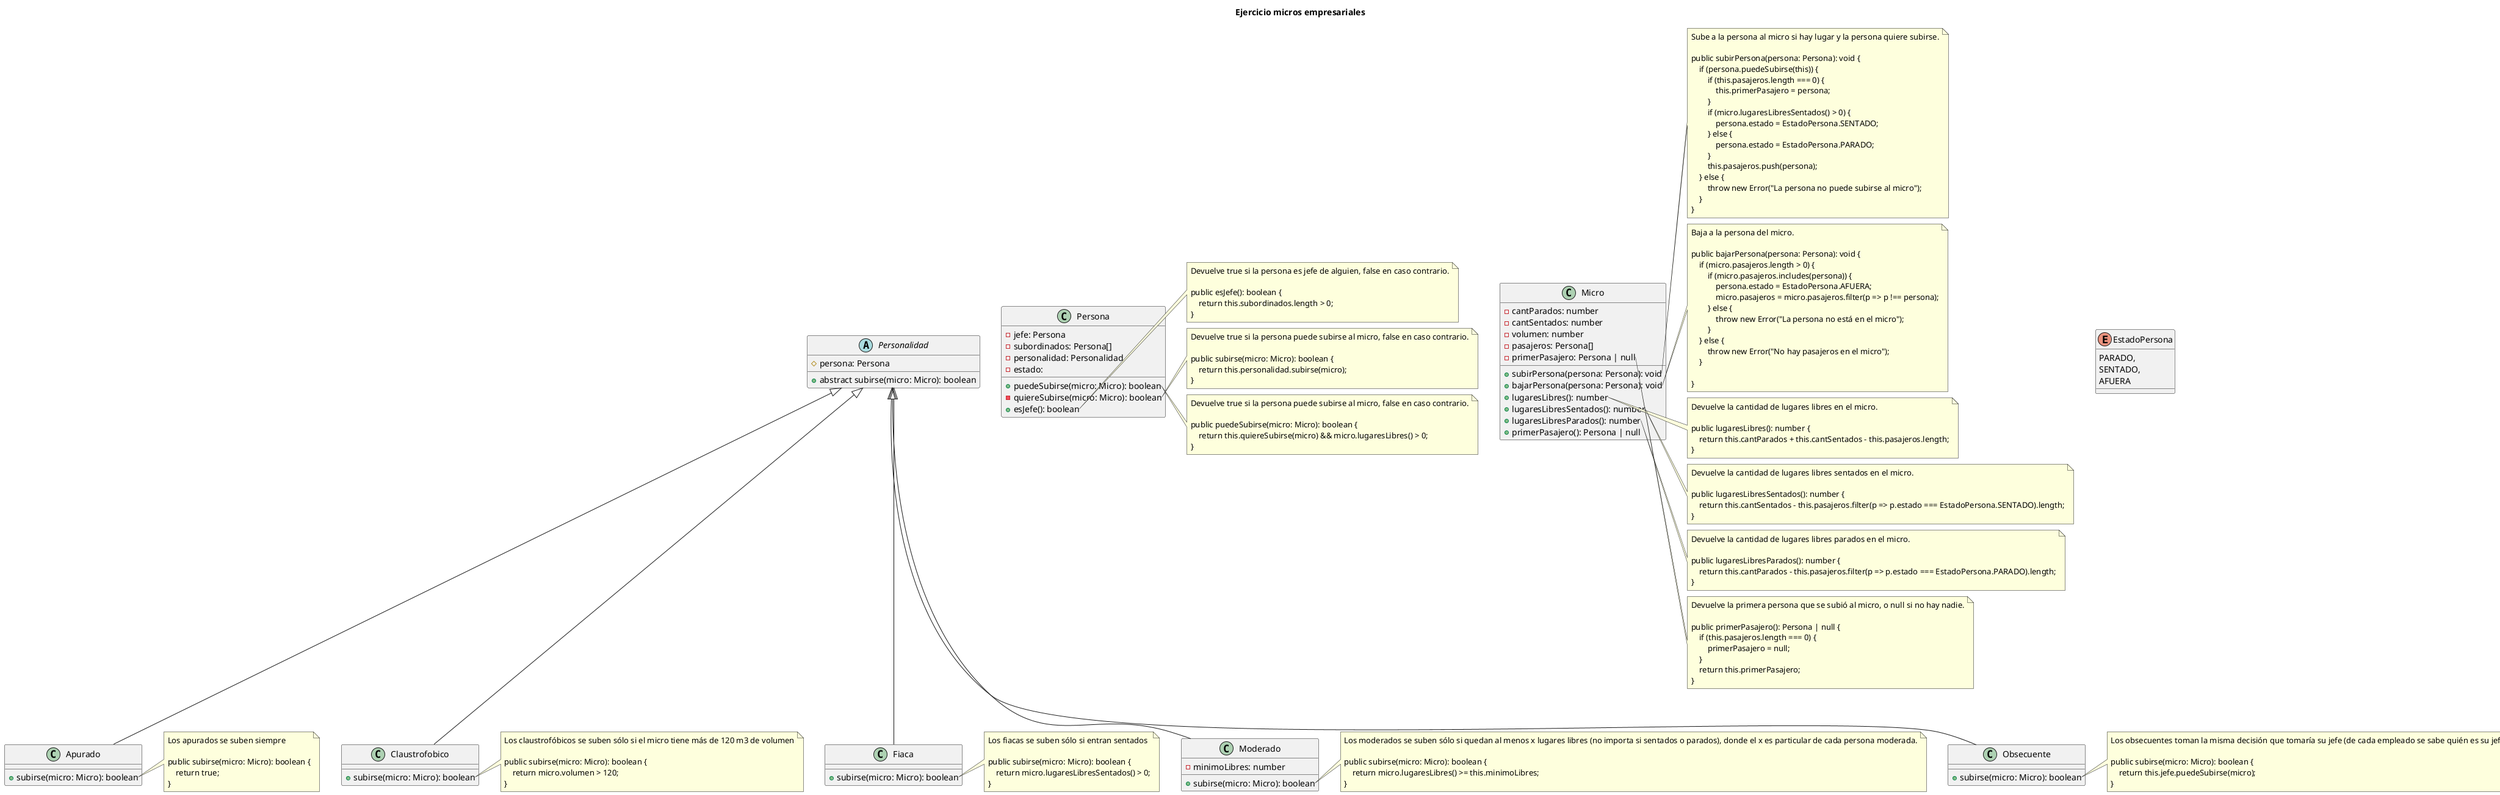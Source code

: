 @startuml

title "Ejercicio micros empresariales"


class Micro {
    - cantParados: number
    - cantSentados: number
    - volumen: number
    - pasajeros: Persona[]
    - primerPasajero: Persona | null

    + subirPersona(persona: Persona): void
    + bajarPersona(persona: Persona): void
    + lugaresLibres(): number
    + lugaresLibresSentados(): number
    + lugaresLibresParados(): number
    + primerPasajero(): Persona | null
}

class Persona {
    - jefe: Persona
    - subordinados: Persona[]
    - personalidad: Personalidad
    - estado: 

    + puedeSubirse(micro: Micro): boolean
    - quiereSubirse(micro: Micro): boolean
    + esJefe(): boolean
}

enum EstadoPersona {
    PARADO,
    SENTADO,
    AFUERA
}

abstract class Personalidad {
    # persona: Persona

    + abstract subirse(micro: Micro): boolean
}
class Apurado extends Personalidad {
    + subirse(micro: Micro): boolean
}
class Claustrofobico extends Personalidad {
    + subirse(micro: Micro): boolean
}
class Fiaca extends Personalidad {
    + subirse(micro: Micro): boolean
}
class Moderado extends Personalidad {
    - minimoLibres: number

    + subirse(micro: Micro): boolean
}
class Obsecuente extends Personalidad {
    + subirse(micro: Micro): boolean
}


' Notas
note right of Apurado::subirse
    Los apurados se suben siempre

    public subirse(micro: Micro): boolean {
        return true;
    }
end note

note right of Claustrofobico::subirse
    Los claustrofóbicos se suben sólo si el micro tiene más de 120 m3 de volumen

    public subirse(micro: Micro): boolean {
        return micro.volumen > 120;
    }
end note

note right of Fiaca::subirse
    Los fiacas se suben sólo si entran sentados

    public subirse(micro: Micro): boolean {
        return micro.lugaresLibresSentados() > 0;
    }
end note

note right of Moderado::subirse
    Los moderados se suben sólo si quedan al menos x lugares libres (no importa si sentados o parados), donde el x es particular de cada persona moderada.

    public subirse(micro: Micro): boolean {
        return micro.lugaresLibres() >= this.minimoLibres;
    }
end note

note right of Obsecuente::subirse
    Los obsecuentes toman la misma decisión que tomaría su jefe (de cada empleado se sabe quién es su jefe, que es otro empleado).

    public subirse(micro: Micro): boolean {
        return this.jefe.puedeSubirse(micro);
    }
end note

note right of Persona::esJefe
    Devuelve true si la persona es jefe de alguien, false en caso contrario.

    public esJefe(): boolean {
        return this.subordinados.length > 0;
    }
end note

note right of Persona::quiereSubirse
    Devuelve true si la persona puede subirse al micro, false en caso contrario.

    public subirse(micro: Micro): boolean {
        return this.personalidad.subirse(micro);
    }
end note

note right of Persona::puedeSubirse
    Devuelve true si la persona puede subirse al micro, false en caso contrario.

    public puedeSubirse(micro: Micro): boolean {
        return this.quiereSubirse(micro) && micro.lugaresLibres() > 0;
    }
end note

note right of Micro::subirPersona
    Sube a la persona al micro si hay lugar y la persona quiere subirse.

    public subirPersona(persona: Persona): void {
        if (persona.puedeSubirse(this)) {
            if (this.pasajeros.length === 0) {
                this.primerPasajero = persona;
            }
            if (micro.lugaresLibresSentados() > 0) {
                persona.estado = EstadoPersona.SENTADO;
            } else {
                persona.estado = EstadoPersona.PARADO;
            }
            this.pasajeros.push(persona);
        } else {
            throw new Error("La persona no puede subirse al micro");
        }
    }
end note

note right of Micro::bajarPersona
    Baja a la persona del micro.

    public bajarPersona(persona: Persona): void {
        if (micro.pasajeros.length > 0) {
            if (micro.pasajeros.includes(persona)) {
                ' con Filter
                persona.estado = EstadoPersona.AFUERA;
                micro.pasajeros = micro.pasajeros.filter(p => p !== persona);
            } else {
                throw new Error("La persona no está en el micro");
            }
        } else {
            throw new Error("No hay pasajeros en el micro");
        }
        
    }
end note

note right of Micro::lugaresLibres
    Devuelve la cantidad de lugares libres en el micro.

    public lugaresLibres(): number {
        return this.cantParados + this.cantSentados - this.pasajeros.length;
    }
end note

note right of Micro::lugaresLibresSentados
    Devuelve la cantidad de lugares libres sentados en el micro.

    public lugaresLibresSentados(): number {
        return this.cantSentados - this.pasajeros.filter(p => p.estado === EstadoPersona.SENTADO).length;
    }
end note

note right of Micro::lugaresLibresParados
    Devuelve la cantidad de lugares libres parados en el micro.

    public lugaresLibresParados(): number {
        return this.cantParados - this.pasajeros.filter(p => p.estado === EstadoPersona.PARADO).length;
    }
end note

note right of Micro::primerPasajero
    Devuelve la primera persona que se subió al micro, o null si no hay nadie.

    public primerPasajero(): Persona | null {
        if (this.pasajeros.length === 0) {
            primerPasajero = null;
        }
        return this.primerPasajero;
    }
end note

@enduml